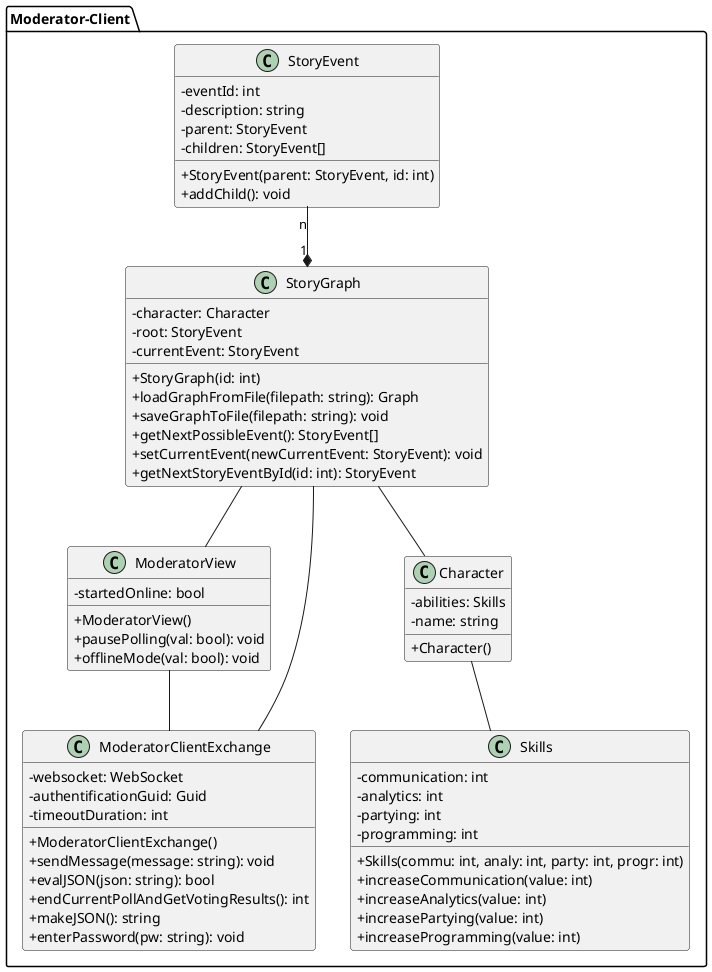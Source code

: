 @startuml

skinparam classAttributeIconSize 0

package "Moderator-Client" {

  class StoryEvent {
    {field} -eventId: int
    {field} -description: string
    {field} -parent: StoryEvent
    {field} -children: StoryEvent[]
    {method} +StoryEvent(parent: StoryEvent, id: int)
    {method} +addChild(): void
  }

  class StoryGraph {
    {field} -character: Character
    {field} -root: StoryEvent
    {field} -currentEvent: StoryEvent
    {method} +StoryGraph(id: int)
    {method} +loadGraphFromFile(filepath: string): Graph
    {method} +saveGraphToFile(filepath: string): void
    {method} +getNextPossibleEvent(): StoryEvent[]
    {method} +setCurrentEvent(newCurrentEvent: StoryEvent): void
    {method} +getNextStoryEventById(id: int): StoryEvent
  }

  class "ModeratorView" as mf {
    {field} -startedOnline: bool
    {method} +ModeratorView()
    {method} +pausePolling(val: bool): void
    {method} +offlineMode(val: bool): void
  }

  class "ModeratorClientExchange" as mcei{
    {field} -websocket: WebSocket
    {field} -authentificationGuid: Guid
    {field} -timeoutDuration: int
    {method} +ModeratorClientExchange()
    {method} +sendMessage(message: string): void
    {method} +evalJSON(json: string): bool
    {method} +endCurrentPollAndGetVotingResults(): int
    {method} +makeJSON(): string
    {method} +enterPassword(pw: string): void
  }

  class Skills {
    {field} -communication: int
    {field} -analytics: int
    {field} -partying: int
    {field} -programming: int
    {method} + Skills(commu: int, analy: int, party: int, progr: int)
    {method} + increaseCommunication(value: int)
    {method} + increaseAnalytics(value: int)
    {method} + increasePartying(value: int)
    {method} + increaseProgramming(value: int)
  }

  class Character {
    {field} -abilities: Skills
    {field} -name: string
    {method} +Character()
  }
  
  StoryEvent "n" --* "1" StoryGraph
  StoryGraph -- mf
  StoryGraph -- Character
  Character -- Skills
  mf -- mcei
  StoryGraph --- mcei
}

@enduml